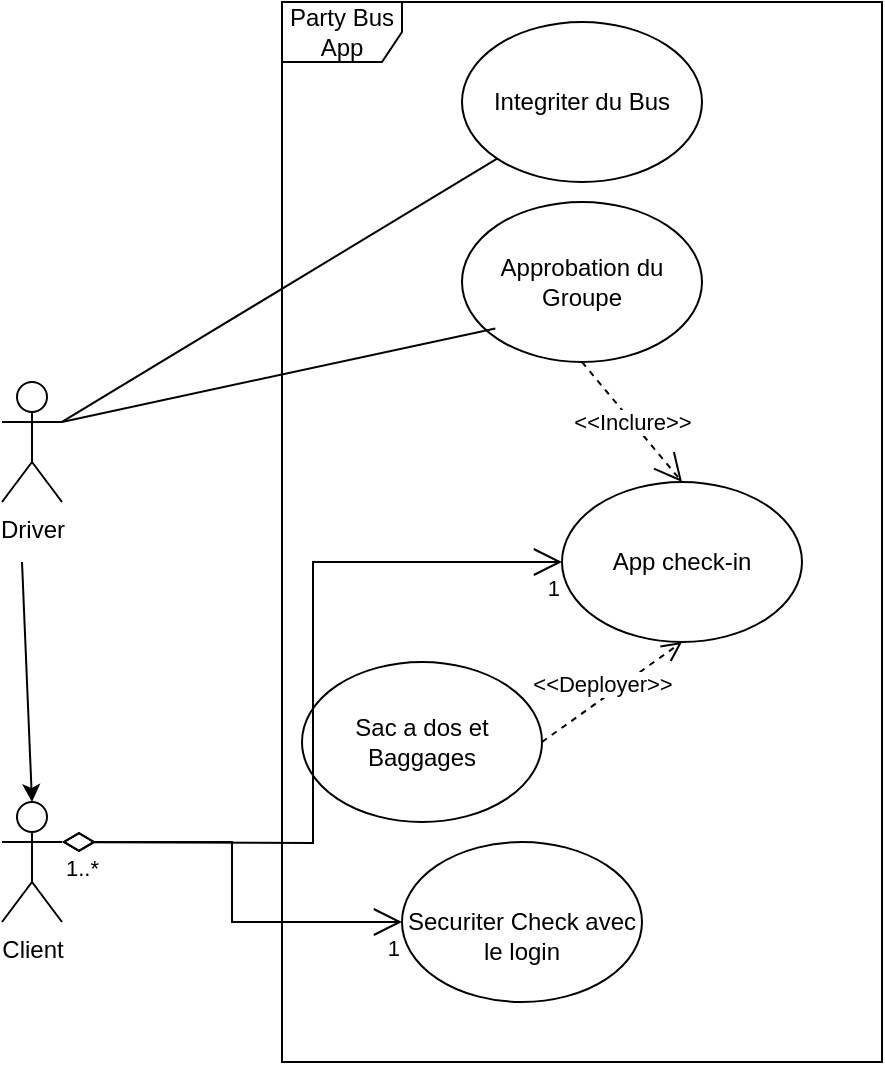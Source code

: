 <mxfile version="20.6.2" type="device"><diagram id="lS2QJKx0YLh4PZhQw-NQ" name="Page-1"><mxGraphModel dx="924" dy="1714" grid="1" gridSize="10" guides="1" tooltips="1" connect="1" arrows="1" fold="1" page="1" pageScale="1" pageWidth="827" pageHeight="1169" math="0" shadow="0"><root><mxCell id="0"/><mxCell id="1" parent="0"/><mxCell id="F40PJVJs5OLh5oK7Heir-1" value="Driver" style="shape=umlActor;verticalLabelPosition=bottom;verticalAlign=top;html=1;outlineConnect=0;" parent="1" vertex="1"><mxGeometry x="80" y="120" width="30" height="60" as="geometry"/></mxCell><mxCell id="F40PJVJs5OLh5oK7Heir-2" value="Client" style="shape=umlActor;verticalLabelPosition=bottom;verticalAlign=top;html=1;outlineConnect=0;" parent="1" vertex="1"><mxGeometry x="80" y="330" width="30" height="60" as="geometry"/></mxCell><mxCell id="F40PJVJs5OLh5oK7Heir-3" value="" style="endArrow=classic;html=1;rounded=0;entryX=0.5;entryY=0;entryDx=0;entryDy=0;entryPerimeter=0;" parent="1" target="F40PJVJs5OLh5oK7Heir-2" edge="1"><mxGeometry width="50" height="50" relative="1" as="geometry"><mxPoint x="90" y="210" as="sourcePoint"/><mxPoint x="150" y="360" as="targetPoint"/></mxGeometry></mxCell><mxCell id="F40PJVJs5OLh5oK7Heir-6" value="Party Bus App" style="shape=umlFrame;whiteSpace=wrap;html=1;" parent="1" vertex="1"><mxGeometry x="220" y="-70" width="300" height="530" as="geometry"/></mxCell><mxCell id="F40PJVJs5OLh5oK7Heir-7" value="" style="endArrow=open;html=1;endSize=12;startArrow=diamondThin;startSize=14;startFill=0;edgeStyle=orthogonalEdgeStyle;rounded=0;exitX=1;exitY=0.333;exitDx=0;exitDy=0;exitPerimeter=0;" parent="1" source="F40PJVJs5OLh5oK7Heir-2" target="F40PJVJs5OLh5oK7Heir-10" edge="1"><mxGeometry x="0.191" relative="1" as="geometry"><mxPoint x="290" y="260" as="sourcePoint"/><mxPoint x="450" y="260" as="targetPoint"/><mxPoint as="offset"/></mxGeometry></mxCell><mxCell id="F40PJVJs5OLh5oK7Heir-8" value="1..*" style="edgeLabel;resizable=0;html=1;align=left;verticalAlign=top;" parent="F40PJVJs5OLh5oK7Heir-7" connectable="0" vertex="1"><mxGeometry x="-1" relative="1" as="geometry"/></mxCell><mxCell id="F40PJVJs5OLh5oK7Heir-9" value="1" style="edgeLabel;resizable=0;html=1;align=right;verticalAlign=top;" parent="F40PJVJs5OLh5oK7Heir-7" connectable="0" vertex="1"><mxGeometry x="1" relative="1" as="geometry"/></mxCell><mxCell id="F40PJVJs5OLh5oK7Heir-10" value="&lt;br&gt;Securiter Check avec le login" style="ellipse;whiteSpace=wrap;html=1;" parent="1" vertex="1"><mxGeometry x="280" y="350" width="120" height="80" as="geometry"/></mxCell><mxCell id="F40PJVJs5OLh5oK7Heir-11" value="Sac a dos et Baggages" style="ellipse;whiteSpace=wrap;html=1;" parent="1" vertex="1"><mxGeometry x="230" y="260" width="120" height="80" as="geometry"/></mxCell><mxCell id="F40PJVJs5OLh5oK7Heir-12" value="App check-in" style="ellipse;whiteSpace=wrap;html=1;" parent="1" vertex="1"><mxGeometry x="360" y="170" width="120" height="80" as="geometry"/></mxCell><mxCell id="F40PJVJs5OLh5oK7Heir-13" value="" style="endArrow=open;html=1;endSize=12;startArrow=diamondThin;startSize=14;startFill=0;edgeStyle=orthogonalEdgeStyle;rounded=0;entryX=0;entryY=0.5;entryDx=0;entryDy=0;" parent="1" target="F40PJVJs5OLh5oK7Heir-12" edge="1"><mxGeometry relative="1" as="geometry"><mxPoint x="110" y="350" as="sourcePoint"/><mxPoint x="290" y="400" as="targetPoint"/></mxGeometry></mxCell><mxCell id="F40PJVJs5OLh5oK7Heir-14" value="1..*" style="edgeLabel;resizable=0;html=1;align=left;verticalAlign=top;" parent="F40PJVJs5OLh5oK7Heir-13" connectable="0" vertex="1"><mxGeometry x="-1" relative="1" as="geometry"/></mxCell><mxCell id="F40PJVJs5OLh5oK7Heir-15" value="1" style="edgeLabel;resizable=0;html=1;align=right;verticalAlign=top;" parent="F40PJVJs5OLh5oK7Heir-13" connectable="0" vertex="1"><mxGeometry x="1" relative="1" as="geometry"/></mxCell><mxCell id="F40PJVJs5OLh5oK7Heir-16" value="Approbation du Groupe" style="ellipse;whiteSpace=wrap;html=1;" parent="1" vertex="1"><mxGeometry x="310" y="30" width="120" height="80" as="geometry"/></mxCell><mxCell id="F40PJVJs5OLh5oK7Heir-17" value="Integriter du Bus" style="ellipse;whiteSpace=wrap;html=1;" parent="1" vertex="1"><mxGeometry x="310" y="-60" width="120" height="80" as="geometry"/></mxCell><mxCell id="F40PJVJs5OLh5oK7Heir-18" value="" style="endArrow=none;html=1;rounded=0;exitX=1;exitY=0.333;exitDx=0;exitDy=0;exitPerimeter=0;entryX=0.139;entryY=0.79;entryDx=0;entryDy=0;entryPerimeter=0;" parent="1" source="F40PJVJs5OLh5oK7Heir-1" target="F40PJVJs5OLh5oK7Heir-16" edge="1"><mxGeometry relative="1" as="geometry"><mxPoint x="290" y="170" as="sourcePoint"/><mxPoint x="450" y="170" as="targetPoint"/></mxGeometry></mxCell><mxCell id="F40PJVJs5OLh5oK7Heir-19" value="" style="endArrow=none;html=1;rounded=0;entryX=0;entryY=1;entryDx=0;entryDy=0;exitX=1;exitY=0.333;exitDx=0;exitDy=0;exitPerimeter=0;" parent="1" source="F40PJVJs5OLh5oK7Heir-1" target="F40PJVJs5OLh5oK7Heir-17" edge="1"><mxGeometry relative="1" as="geometry"><mxPoint x="290" y="170" as="sourcePoint"/><mxPoint x="450" y="170" as="targetPoint"/></mxGeometry></mxCell><mxCell id="F40PJVJs5OLh5oK7Heir-20" value="&amp;lt;&amp;lt;Inclure&amp;gt;&amp;gt;" style="endArrow=open;endSize=12;dashed=1;html=1;rounded=0;exitX=0.5;exitY=1;exitDx=0;exitDy=0;entryX=0.5;entryY=0;entryDx=0;entryDy=0;" parent="1" source="F40PJVJs5OLh5oK7Heir-16" target="F40PJVJs5OLh5oK7Heir-12" edge="1"><mxGeometry width="160" relative="1" as="geometry"><mxPoint x="290" y="160" as="sourcePoint"/><mxPoint x="450" y="160" as="targetPoint"/><Array as="points"/><mxPoint as="offset"/></mxGeometry></mxCell><mxCell id="F40PJVJs5OLh5oK7Heir-21" value="&amp;lt;&amp;lt;Deployer&amp;gt;&amp;gt;" style="html=1;verticalAlign=bottom;endArrow=open;dashed=1;endSize=8;rounded=0;exitX=1;exitY=0.5;exitDx=0;exitDy=0;entryX=0.5;entryY=1;entryDx=0;entryDy=0;" parent="1" source="F40PJVJs5OLh5oK7Heir-11" target="F40PJVJs5OLh5oK7Heir-12" edge="1"><mxGeometry x="-0.162" y="-1" relative="1" as="geometry"><mxPoint x="440" y="250" as="sourcePoint"/><mxPoint x="360" y="250" as="targetPoint"/><mxPoint as="offset"/></mxGeometry></mxCell></root></mxGraphModel></diagram></mxfile>